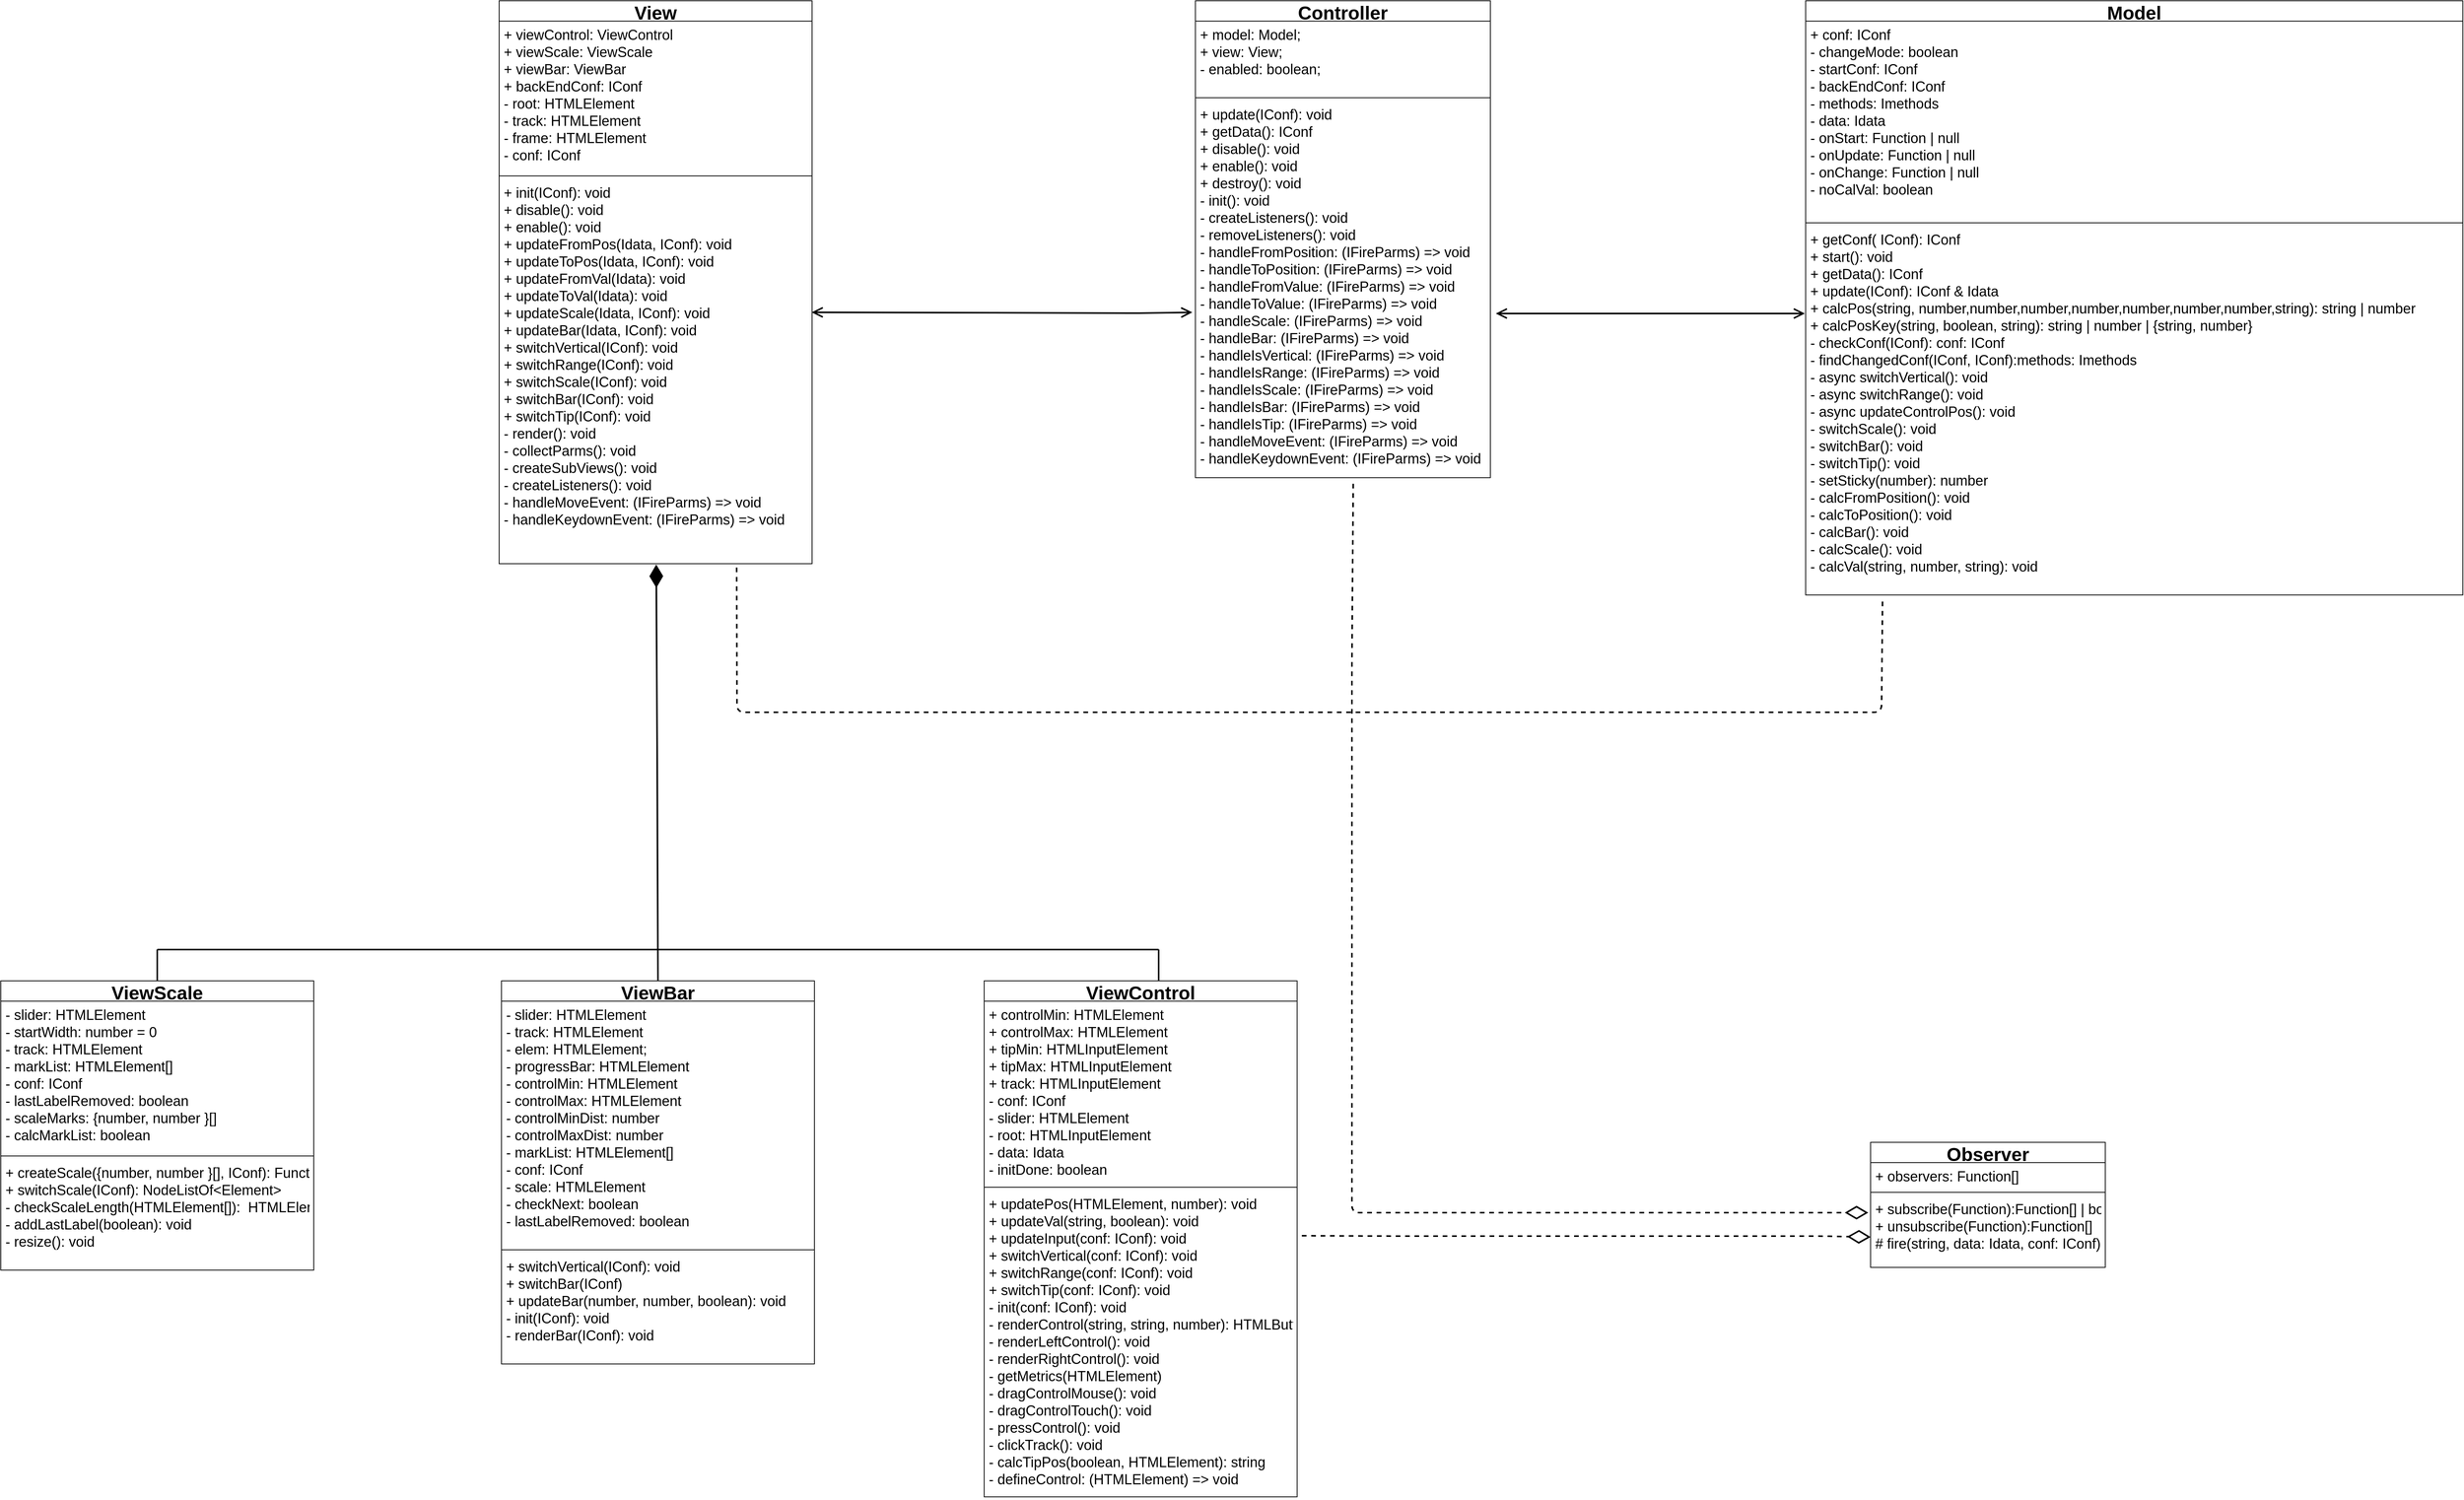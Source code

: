 <mxfile version="12.2.4" pages="1"><diagram id="jRDtkDlQwpRcf-APjC5E" name="Страница 1"><mxGraphModel dx="693" dy="549" grid="1" gridSize="10" guides="1" tooltips="1" connect="1" arrows="1" fold="1" page="1" pageScale="1" pageWidth="3300" pageHeight="2339" background="none" math="0" shadow="0"><root><mxCell id="0"/><mxCell id="1" parent="0"/><mxCell id="2" value="View" style="swimlane;fontStyle=1;align=center;verticalAlign=middle;childLayout=stackLayout;horizontal=1;startSize=26;horizontalStack=0;resizeParent=1;resizeParentMax=0;resizeLast=0;collapsible=1;marginBottom=0;fontSize=24;" parent="1" vertex="1"><mxGeometry x="730" y="70" width="400" height="720" as="geometry"><mxRectangle x="60" y="30" width="60" height="26" as="alternateBounds"/></mxGeometry></mxCell><mxCell id="3" value="+ viewControl: ViewControl&#10;+ viewScale: ViewScale&#10;+ viewBar: ViewBar&#10;+ backEndConf: IConf&#10;- root: HTMLElement&#10;- track: HTMLElement&#10;- frame: HTMLElement&#10;- conf: IConf" style="text;strokeColor=none;fillColor=none;align=left;verticalAlign=top;spacingLeft=4;spacingRight=4;overflow=hidden;rotatable=0;points=[[0,0.5],[1,0.5]];portConstraint=eastwest;fontSize=18;" parent="2" vertex="1"><mxGeometry y="26" width="400" height="194" as="geometry"/></mxCell><mxCell id="4" value="" style="line;strokeWidth=1;fillColor=none;align=left;verticalAlign=middle;spacingTop=-1;spacingLeft=3;spacingRight=3;rotatable=0;labelPosition=right;points=[];portConstraint=eastwest;" parent="2" vertex="1"><mxGeometry y="220" width="400" height="8" as="geometry"/></mxCell><mxCell id="5" value="+ init(IConf): void&#10;+ disable(): void&#10;+ enable(): void&#10;+ updateFromPos(Idata, IConf): void&#10;+ updateToPos(Idata, IConf): void&#10;+ updateFromVal(Idata): void&#10;+ updateToVal(Idata): void&#10;+ updateScale(Idata, IConf): void&#10;+ updateBar(Idata, IConf): void&#10;+ switchVertical(IConf): void&#10;+ switchRange(IConf): void&#10;+ switchScale(IConf): void&#10;+ switchBar(IConf): void&#10;+ switchTip(IConf): void&#10;- render(): void&#10;- collectParms(): void&#10;- createSubViews(): void&#10;- createListeners(): void&#10;- handleMoveEvent: (IFireParms) =&gt; void&#10;- handleKeydownEvent: (IFireParms) =&gt; void" style="text;strokeColor=none;fillColor=none;align=left;verticalAlign=top;spacingLeft=4;spacingRight=4;overflow=hidden;rotatable=0;points=[[0,0.5],[1,0.5]];portConstraint=eastwest;fontSize=18;" parent="2" vertex="1"><mxGeometry y="228" width="400" height="492" as="geometry"/></mxCell><mxCell id="6" value="ViewScale" style="swimlane;fontStyle=1;align=center;verticalAlign=middle;childLayout=stackLayout;horizontal=1;startSize=26;horizontalStack=0;resizeParent=1;resizeParentMax=0;resizeLast=0;collapsible=1;marginBottom=0;fontSize=24;" parent="1" vertex="1"><mxGeometry x="93" y="1323.5" width="400" height="370" as="geometry"/></mxCell><mxCell id="7" value="- slider: HTMLElement&#10;- startWidth: number = 0&#10;- track: HTMLElement&#10;- markList: HTMLElement[]&#10;- conf: IConf&#10;- lastLabelRemoved: boolean&#10;- scaleMarks: {number, number }[]&#10;- calcMarkList: boolean" style="text;strokeColor=none;fillColor=none;align=left;verticalAlign=top;spacingLeft=4;spacingRight=4;overflow=hidden;rotatable=0;points=[[0,0.5],[1,0.5]];portConstraint=eastwest;fontSize=18;" parent="6" vertex="1"><mxGeometry y="26" width="400" height="194" as="geometry"/></mxCell><mxCell id="8" value="" style="line;strokeWidth=1;fillColor=none;align=left;verticalAlign=middle;spacingTop=-1;spacingLeft=3;spacingRight=3;rotatable=0;labelPosition=right;points=[];portConstraint=eastwest;" parent="6" vertex="1"><mxGeometry y="220" width="400" height="8" as="geometry"/></mxCell><mxCell id="9" value="+ createScale({number, number }[], IConf): Function(HTMLElement[])&#10;+ switchScale(IConf): NodeListOf&lt;Element&gt;&#10;- checkScaleLength(HTMLElement[]):  HTMLElement[]&#10;- addLastLabel(boolean): void&#10;- resize(): void" style="text;strokeColor=none;fillColor=none;align=left;verticalAlign=top;spacingLeft=4;spacingRight=4;overflow=hidden;rotatable=0;points=[[0,0.5],[1,0.5]];portConstraint=eastwest;fontSize=18;" parent="6" vertex="1"><mxGeometry y="228" width="400" height="142" as="geometry"/></mxCell><mxCell id="15" value="ViewControl" style="swimlane;fontStyle=1;align=center;verticalAlign=middle;childLayout=stackLayout;horizontal=1;startSize=26;horizontalStack=0;resizeParent=1;resizeParentMax=0;resizeLast=0;collapsible=1;marginBottom=0;fontSize=24;" parent="1" vertex="1"><mxGeometry x="1350" y="1323.5" width="400" height="660" as="geometry"/></mxCell><mxCell id="16" value="+ controlMin: HTMLElement&#10;+ controlMax: HTMLElement&#10;+ tipMin: HTMLInputElement&#10;+ tipMax: HTMLInputElement&#10;+ track: HTMLInputElement&#10;- conf: IConf&#10;- slider: HTMLElement&#10;- root: HTMLInputElement&#10;- data: Idata&#10;- initDone: boolean" style="text;strokeColor=none;fillColor=none;align=left;verticalAlign=top;spacingLeft=4;spacingRight=4;overflow=hidden;rotatable=0;points=[[0,0.5],[1,0.5]];portConstraint=eastwest;fontSize=18;" parent="15" vertex="1"><mxGeometry y="26" width="400" height="234" as="geometry"/></mxCell><mxCell id="17" value="" style="line;strokeWidth=1;fillColor=none;align=left;verticalAlign=middle;spacingTop=-1;spacingLeft=3;spacingRight=3;rotatable=0;labelPosition=right;points=[];portConstraint=eastwest;" parent="15" vertex="1"><mxGeometry y="260" width="400" height="8" as="geometry"/></mxCell><mxCell id="18" value="+ updatePos(HTMLElement, number): void&#10;+ updateVal(string, boolean): void&#10;+ updateInput(conf: IConf): void&#10;+ switchVertical(conf: IConf): void&#10;+ switchRange(conf: IConf): void&#10;+ switchTip(conf: IConf): void&#10;- init(conf: IConf): void&#10;- renderControl(string, string, number): HTMLButtonElement&#10;- renderLeftControl(): void&#10;- renderRightControl(): void&#10;- getMetrics(HTMLElement)&#10;- dragControlMouse(): void&#10;- dragControlTouch(): void&#10;- pressControl(): void&#10;- clickTrack(): void&#10;- calcTipPos(boolean, HTMLElement): string&#10;- defineControl: (HTMLElement) =&gt; void" style="text;strokeColor=none;fillColor=none;align=left;verticalAlign=top;spacingLeft=4;spacingRight=4;overflow=hidden;rotatable=0;points=[[0,0.5],[1,0.5]];portConstraint=eastwest;fontSize=18;" parent="15" vertex="1"><mxGeometry y="268" width="400" height="392" as="geometry"/></mxCell><mxCell id="19" value="ViewBar" style="swimlane;fontStyle=1;align=center;verticalAlign=middle;childLayout=stackLayout;horizontal=1;startSize=26;horizontalStack=0;resizeParent=1;resizeParentMax=0;resizeLast=0;collapsible=1;marginBottom=0;fontSize=24;" parent="1" vertex="1"><mxGeometry x="733" y="1323.5" width="400" height="490" as="geometry"/></mxCell><mxCell id="20" value="- slider: HTMLElement&#10;- track: HTMLElement&#10;- elem: HTMLElement;&#10;- progressBar: HTMLElement&#10;- controlMin: HTMLElement&#10;- controlMax: HTMLElement&#10;- controlMinDist: number&#10;- controlMaxDist: number&#10;- markList: HTMLElement[]&#10;- conf: IConf&#10;- scale: HTMLElement&#10;- checkNext: boolean&#10;- lastLabelRemoved: boolean" style="text;strokeColor=none;fillColor=none;align=left;verticalAlign=top;spacingLeft=4;spacingRight=4;overflow=hidden;rotatable=0;points=[[0,0.5],[1,0.5]];portConstraint=eastwest;fontSize=18;" parent="19" vertex="1"><mxGeometry y="26" width="400" height="314" as="geometry"/></mxCell><mxCell id="21" value="" style="line;strokeWidth=1;fillColor=none;align=left;verticalAlign=middle;spacingTop=-1;spacingLeft=3;spacingRight=3;rotatable=0;labelPosition=right;points=[];portConstraint=eastwest;" parent="19" vertex="1"><mxGeometry y="340" width="400" height="8" as="geometry"/></mxCell><mxCell id="22" value="+ switchVertical(IConf): void&#10;+ switchBar(IConf)&#10;+ updateBar(number, number, boolean): void&#10;- init(IConf): void&#10;- renderBar(IConf): void" style="text;strokeColor=none;fillColor=none;align=left;verticalAlign=top;spacingLeft=4;spacingRight=4;overflow=hidden;rotatable=0;points=[[0,0.5],[1,0.5]];portConstraint=eastwest;fontSize=18;" parent="19" vertex="1"><mxGeometry y="348" width="400" height="142" as="geometry"/></mxCell><mxCell id="23" value="Controller" style="swimlane;fontStyle=1;align=center;verticalAlign=middle;childLayout=stackLayout;horizontal=1;startSize=26;horizontalStack=0;resizeParent=1;resizeParentMax=0;resizeLast=0;collapsible=1;marginBottom=0;fontSize=24;" parent="1" vertex="1"><mxGeometry x="1620" y="70" width="377" height="610" as="geometry"><mxRectangle x="60" y="30" width="60" height="26" as="alternateBounds"/></mxGeometry></mxCell><mxCell id="24" value="+ model: Model;&#10;+ view: View;&#10;- enabled: boolean;" style="text;strokeColor=none;fillColor=none;align=left;verticalAlign=top;spacingLeft=4;spacingRight=4;overflow=hidden;rotatable=0;points=[[0,0.5],[1,0.5]];portConstraint=eastwest;fontSize=18;" parent="23" vertex="1"><mxGeometry y="26" width="377" height="94" as="geometry"/></mxCell><mxCell id="25" value="" style="line;strokeWidth=1;fillColor=none;align=left;verticalAlign=middle;spacingTop=-1;spacingLeft=3;spacingRight=3;rotatable=0;labelPosition=right;points=[];portConstraint=eastwest;" parent="23" vertex="1"><mxGeometry y="120" width="377" height="8" as="geometry"/></mxCell><mxCell id="26" value="+ update(IConf): void&#10;+ getData(): IConf&#10;+ disable(): void&#10;+ enable(): void&#10;+ destroy(): void&#10;- init(): void&#10;- createListeners(): void&#10;- removeListeners(): void&#10;- handleFromPosition: (IFireParms) =&gt; void&#10;- handleToPosition: (IFireParms) =&gt; void&#10;- handleFromValue: (IFireParms) =&gt; void&#10;- handleToValue: (IFireParms) =&gt; void&#10;- handleScale: (IFireParms) =&gt; void&#10;- handleBar: (IFireParms) =&gt; void&#10;- handleIsVertical: (IFireParms) =&gt; void&#10;- handleIsRange: (IFireParms) =&gt; void&#10;- handleIsScale: (IFireParms) =&gt; void&#10;- handleIsBar: (IFireParms) =&gt; void&#10;- handleIsTip: (IFireParms) =&gt; void&#10;- handleMoveEvent: (IFireParms) =&gt; void&#10;- handleKeydownEvent: (IFireParms) =&gt; void" style="text;strokeColor=none;fillColor=none;align=left;verticalAlign=top;spacingLeft=4;spacingRight=4;overflow=hidden;rotatable=0;points=[[0,0.5],[1,0.5]];portConstraint=eastwest;fontSize=18;" parent="23" vertex="1"><mxGeometry y="128" width="377" height="482" as="geometry"/></mxCell><mxCell id="27" value="Model" style="swimlane;fontStyle=1;align=center;verticalAlign=middle;childLayout=stackLayout;horizontal=1;startSize=26;horizontalStack=0;resizeParent=1;resizeParentMax=0;resizeLast=0;collapsible=1;marginBottom=0;fontSize=24;" parent="1" vertex="1"><mxGeometry x="2400" y="70" width="840" height="760" as="geometry"><mxRectangle x="60" y="30" width="60" height="26" as="alternateBounds"/></mxGeometry></mxCell><mxCell id="28" value="+ conf: IConf&#10;- changeMode: boolean&#10;- startConf: IConf&#10;- backEndConf: IConf&#10;- methods: Imethods&#10;- data: Idata&#10;- onStart: Function | null&#10;- onUpdate: Function | null&#10;- onChange: Function | null&#10;- noCalVal: boolean" style="text;strokeColor=none;fillColor=none;align=left;verticalAlign=top;spacingLeft=4;spacingRight=4;overflow=hidden;rotatable=0;points=[[0,0.5],[1,0.5]];portConstraint=eastwest;fontSize=18;" parent="27" vertex="1"><mxGeometry y="26" width="840" height="254" as="geometry"/></mxCell><mxCell id="29" value="" style="line;strokeWidth=1;fillColor=none;align=left;verticalAlign=middle;spacingTop=-1;spacingLeft=3;spacingRight=3;rotatable=0;labelPosition=right;points=[];portConstraint=eastwest;" parent="27" vertex="1"><mxGeometry y="280" width="840" height="8" as="geometry"/></mxCell><mxCell id="30" value="+ getConf( IConf): IConf&#10;+ start(): void&#10;+ getData(): IConf&#10;+ update(IConf): IConf &amp; Idata&#10;+ calcPos(string, number,number,number,number,number,number,number,string): string | number&#10;+ calcPosKey(string, boolean, string): string | number | {string, number}&#10;- checkConf(IConf): conf: IConf&#10;- findChangedConf(IConf, IConf):methods: Imethods&#10;- async switchVertical(): void&#10;- async switchRange(): void&#10;- async updateControlPos(): void&#10;- switchScale(): void&#10;- switchBar(): void&#10;- switchTip(): void&#10;- setSticky(number): number&#10;- calcFromPosition(): void&#10;- calcToPosition(): void&#10;- calcBar(): void&#10;- calcScale(): void&#10;- calcVal(string, number, string): void" style="text;strokeColor=none;fillColor=none;align=left;verticalAlign=top;spacingLeft=4;spacingRight=4;overflow=hidden;rotatable=0;points=[[0,0.5],[1,0.5]];portConstraint=eastwest;fontSize=18;" parent="27" vertex="1"><mxGeometry y="288" width="840" height="472" as="geometry"/></mxCell><mxCell id="31" value="Observer" style="swimlane;fontStyle=1;align=center;verticalAlign=middle;childLayout=stackLayout;horizontal=1;startSize=26;horizontalStack=0;resizeParent=1;resizeParentMax=0;resizeLast=0;collapsible=1;marginBottom=0;fontSize=24;" parent="1" vertex="1"><mxGeometry x="2483" y="1530" width="300" height="160" as="geometry"><mxRectangle x="60" y="30" width="60" height="26" as="alternateBounds"/></mxGeometry></mxCell><mxCell id="32" value="+ observers: Function[]" style="text;strokeColor=none;fillColor=none;align=left;verticalAlign=top;spacingLeft=4;spacingRight=4;overflow=hidden;rotatable=0;points=[[0,0.5],[1,0.5]];portConstraint=eastwest;fontSize=18;" parent="31" vertex="1"><mxGeometry y="26" width="300" height="34" as="geometry"/></mxCell><mxCell id="33" value="" style="line;strokeWidth=1;fillColor=none;align=left;verticalAlign=middle;spacingTop=-1;spacingLeft=3;spacingRight=3;rotatable=0;labelPosition=right;points=[];portConstraint=eastwest;" parent="31" vertex="1"><mxGeometry y="60" width="300" height="8" as="geometry"/></mxCell><mxCell id="34" value="+ subscribe(Function):Function[] | boolean&#10;+ unsubscribe(Function):Function[]&#10;# fire(string, data: Idata, conf: IConf): void" style="text;strokeColor=none;fillColor=none;align=left;verticalAlign=top;spacingLeft=4;spacingRight=4;overflow=hidden;rotatable=0;points=[[0,0.5],[1,0.5]];portConstraint=eastwest;fontSize=18;" parent="31" vertex="1"><mxGeometry y="68" width="300" height="92" as="geometry"/></mxCell><mxCell id="35" value="" style="line;strokeWidth=2;fillColor=none;align=left;verticalAlign=middle;spacingTop=-1;spacingLeft=3;spacingRight=3;rotatable=0;labelPosition=right;points=[];portConstraint=eastwest;direction=west;rotation=90;" parent="1" vertex="1"><mxGeometry x="273" y="1299.5" width="40" height="8" as="geometry"/></mxCell><mxCell id="40" value="" style="line;strokeWidth=2;fillColor=none;align=left;verticalAlign=middle;spacingTop=-1;spacingLeft=3;spacingRight=3;rotatable=0;labelPosition=right;points=[];portConstraint=eastwest;direction=south;" parent="1" vertex="1"><mxGeometry x="1569" y="1283.5" width="8" height="40" as="geometry"/></mxCell><mxCell id="42" value="" style="line;strokeWidth=2;fillColor=none;align=left;verticalAlign=middle;spacingTop=-1;spacingLeft=3;spacingRight=3;rotatable=0;labelPosition=right;points=[];portConstraint=eastwest;" parent="1" vertex="1"><mxGeometry x="293" y="1279.5" width="1280" height="8" as="geometry"/></mxCell><mxCell id="50" value="" style="endArrow=diamondThin;endFill=1;endSize=24;html=1;exitX=0.5;exitY=0;exitDx=0;exitDy=0;strokeWidth=2;entryX=0.502;entryY=1.002;entryDx=0;entryDy=0;entryPerimeter=0;" parent="1" source="19" target="5" edge="1"><mxGeometry width="160" relative="1" as="geometry"><mxPoint x="932.136" y="1288.42" as="sourcePoint"/><mxPoint x="930" y="970" as="targetPoint"/><Array as="points"><mxPoint x="932" y="1033.5"/></Array></mxGeometry></mxCell><mxCell id="56" value="" style="endArrow=diamondThin;endFill=0;endSize=24;html=1;dashed=1;shadow=0;rounded=1;strokeWidth=2;entryX=0;entryY=0.578;entryDx=0;entryDy=0;entryPerimeter=0;exitX=1.015;exitY=0.148;exitDx=0;exitDy=0;exitPerimeter=0;" parent="1" source="18" target="34" edge="1"><mxGeometry width="160" relative="1" as="geometry"><mxPoint x="870" y="1990" as="sourcePoint"/><mxPoint x="2600" y="1740" as="targetPoint"/><Array as="points"><mxPoint x="1880" y="1650"/><mxPoint x="2090" y="1650"/><mxPoint x="2240" y="1650"/><mxPoint x="2320" y="1650"/><mxPoint x="2350" y="1650"/><mxPoint x="2390" y="1650"/><mxPoint x="2420" y="1650"/></Array></mxGeometry></mxCell><mxCell id="66" value="" style="endArrow=diamondThin;endFill=0;endSize=24;html=1;shadow=0;dashed=1;entryX=-0.01;entryY=0.239;entryDx=0;entryDy=0;entryPerimeter=0;strokeWidth=2;exitX=0.535;exitY=1.016;exitDx=0;exitDy=0;exitPerimeter=0;" parent="1" source="26" target="34" edge="1"><mxGeometry width="160" relative="1" as="geometry"><mxPoint x="2093" y="868" as="sourcePoint"/><mxPoint x="2673" y="1493.5" as="targetPoint"/><Array as="points"><mxPoint x="1820" y="920"/><mxPoint x="1820" y="1124"/><mxPoint x="1820" y="1620"/></Array></mxGeometry></mxCell><mxCell id="73" value="" style="endArrow=open;endFill=0;endSize=10;html=1;shadow=0;startArrow=open;startFill=0;strokeWidth=2;startSize=10;" parent="1" edge="1"><mxGeometry width="160" relative="1" as="geometry"><mxPoint x="1129.5" y="468.5" as="sourcePoint"/><mxPoint x="1616" y="468.5" as="targetPoint"/><Array as="points"><mxPoint x="1546.5" y="469.5"/></Array></mxGeometry></mxCell><mxCell id="85" value="" style="endArrow=open;endFill=0;endSize=10;html=1;shadow=0;startArrow=open;startFill=0;strokeWidth=2;startSize=10;" parent="1" edge="1"><mxGeometry width="160" relative="1" as="geometry"><mxPoint x="2004" y="470" as="sourcePoint"/><mxPoint x="2399" y="470" as="targetPoint"/><Array as="points"/></mxGeometry></mxCell><mxCell id="86" value="" style="endArrow=none;endFill=0;endSize=24;html=1;shadow=0;strokeWidth=2;fontSize=18;dashed=1;exitX=0.759;exitY=1.01;exitDx=0;exitDy=0;exitPerimeter=0;entryX=0.117;entryY=1.009;entryDx=0;entryDy=0;entryPerimeter=0;" parent="1" source="5" target="30" edge="1"><mxGeometry width="160" relative="1" as="geometry"><mxPoint x="1489" y="1040" as="sourcePoint"/><mxPoint x="2310" y="970" as="targetPoint"/><Array as="points"><mxPoint x="1034" y="980"/><mxPoint x="1840" y="980"/><mxPoint x="2497" y="980"/></Array></mxGeometry></mxCell></root></mxGraphModel></diagram></mxfile>